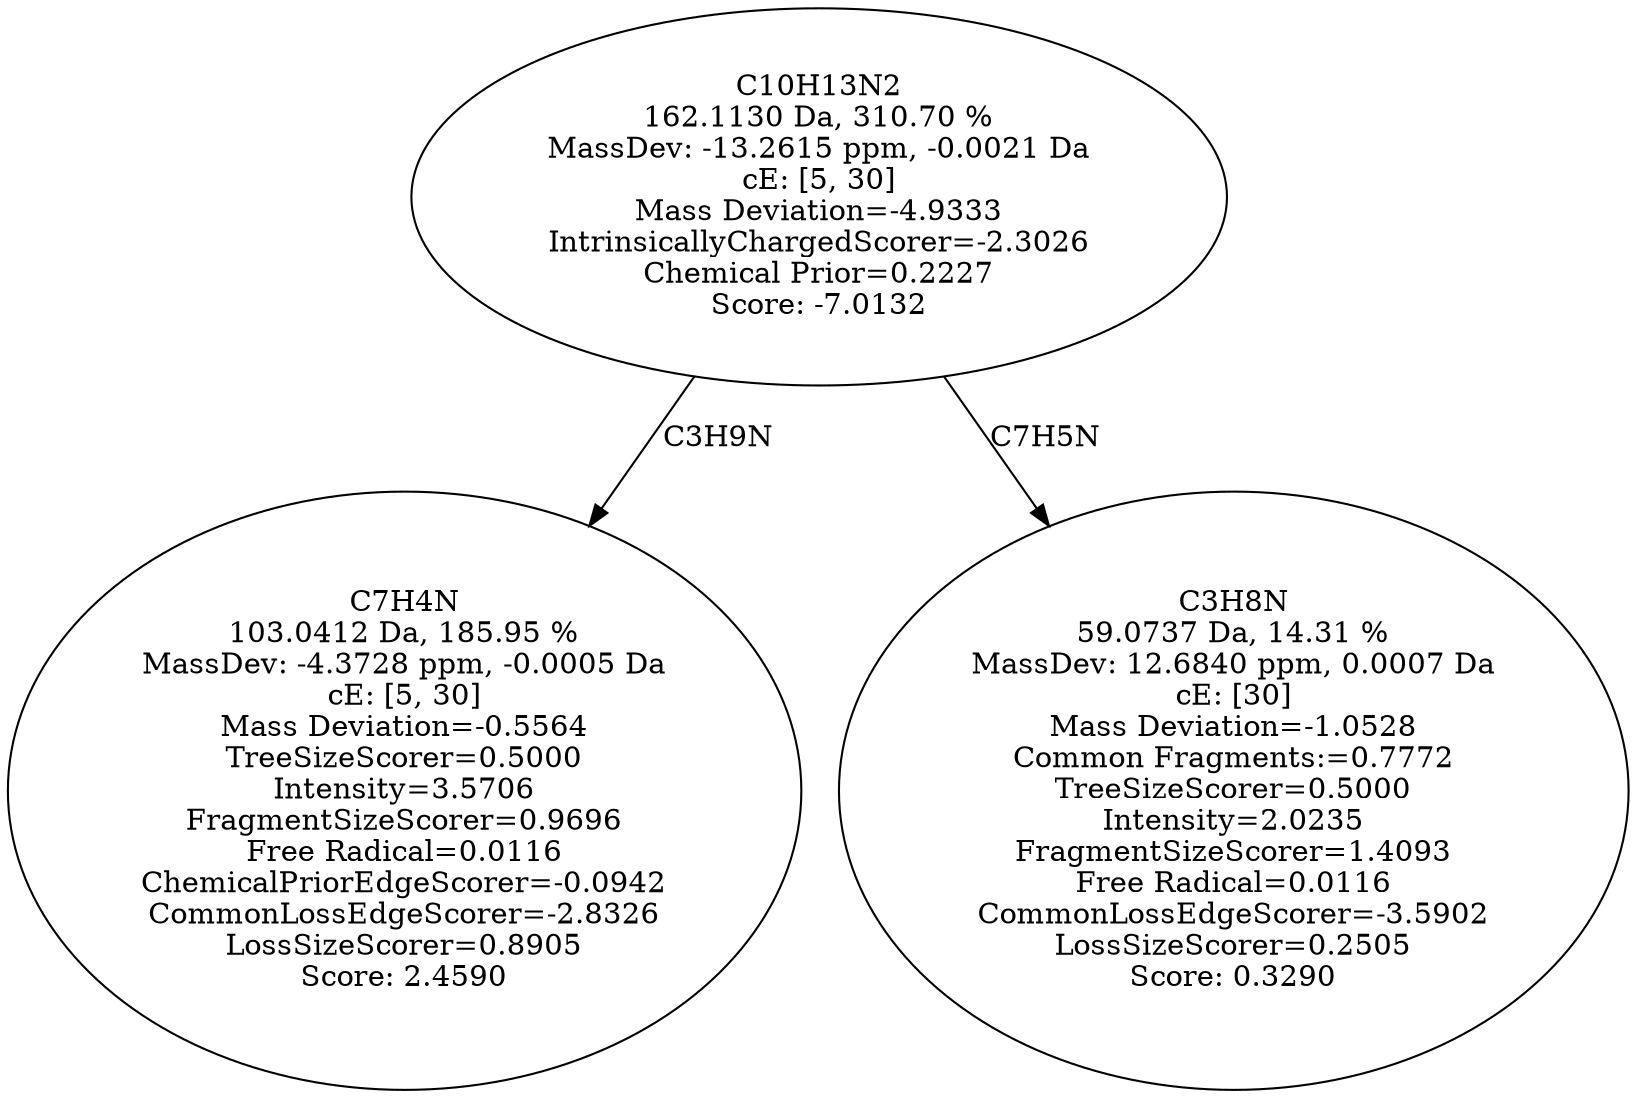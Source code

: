 strict digraph {
v1 [label="C7H4N\n103.0412 Da, 185.95 %\nMassDev: -4.3728 ppm, -0.0005 Da\ncE: [5, 30]\nMass Deviation=-0.5564\nTreeSizeScorer=0.5000\nIntensity=3.5706\nFragmentSizeScorer=0.9696\nFree Radical=0.0116\nChemicalPriorEdgeScorer=-0.0942\nCommonLossEdgeScorer=-2.8326\nLossSizeScorer=0.8905\nScore: 2.4590"];
v2 [label="C3H8N\n59.0737 Da, 14.31 %\nMassDev: 12.6840 ppm, 0.0007 Da\ncE: [30]\nMass Deviation=-1.0528\nCommon Fragments:=0.7772\nTreeSizeScorer=0.5000\nIntensity=2.0235\nFragmentSizeScorer=1.4093\nFree Radical=0.0116\nCommonLossEdgeScorer=-3.5902\nLossSizeScorer=0.2505\nScore: 0.3290"];
v3 [label="C10H13N2\n162.1130 Da, 310.70 %\nMassDev: -13.2615 ppm, -0.0021 Da\ncE: [5, 30]\nMass Deviation=-4.9333\nIntrinsicallyChargedScorer=-2.3026\nChemical Prior=0.2227\nScore: -7.0132"];
v3 -> v1 [label="C3H9N"];
v3 -> v2 [label="C7H5N"];
}